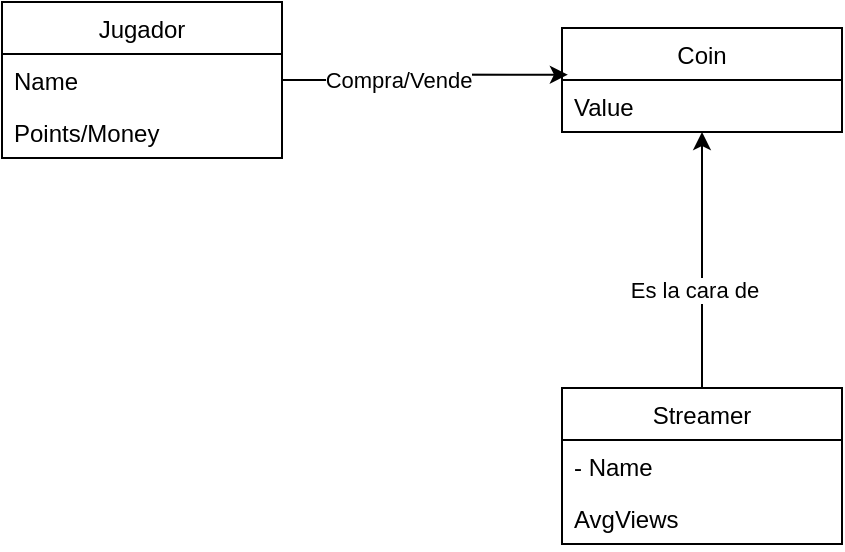<mxfile version="20.5.3" type="github">
  <diagram id="C5RBs43oDa-KdzZeNtuy" name="Page-1">
    <mxGraphModel dx="1209" dy="642" grid="1" gridSize="10" guides="1" tooltips="1" connect="1" arrows="1" fold="1" page="1" pageScale="1" pageWidth="827" pageHeight="1169" math="0" shadow="0">
      <root>
        <mxCell id="WIyWlLk6GJQsqaUBKTNV-0" />
        <mxCell id="WIyWlLk6GJQsqaUBKTNV-1" parent="WIyWlLk6GJQsqaUBKTNV-0" />
        <mxCell id="2K-aFaQECm5oaSDsuQoG-22" style="edgeStyle=orthogonalEdgeStyle;rounded=0;orthogonalLoop=1;jettySize=auto;html=1;" edge="1" parent="WIyWlLk6GJQsqaUBKTNV-1" source="2K-aFaQECm5oaSDsuQoG-6" target="2K-aFaQECm5oaSDsuQoG-10">
          <mxGeometry relative="1" as="geometry" />
        </mxCell>
        <mxCell id="2K-aFaQECm5oaSDsuQoG-23" value="Es la cara de" style="edgeLabel;html=1;align=center;verticalAlign=middle;resizable=0;points=[];" vertex="1" connectable="0" parent="2K-aFaQECm5oaSDsuQoG-22">
          <mxGeometry x="-0.234" y="4" relative="1" as="geometry">
            <mxPoint as="offset" />
          </mxGeometry>
        </mxCell>
        <mxCell id="2K-aFaQECm5oaSDsuQoG-6" value="Streamer" style="swimlane;fontStyle=0;childLayout=stackLayout;horizontal=1;startSize=26;fillColor=none;horizontalStack=0;resizeParent=1;resizeParentMax=0;resizeLast=0;collapsible=1;marginBottom=0;" vertex="1" parent="WIyWlLk6GJQsqaUBKTNV-1">
          <mxGeometry x="340" y="280" width="140" height="78" as="geometry" />
        </mxCell>
        <mxCell id="2K-aFaQECm5oaSDsuQoG-7" value="- Name&#xa;" style="text;strokeColor=none;fillColor=none;align=left;verticalAlign=top;spacingLeft=4;spacingRight=4;overflow=hidden;rotatable=0;points=[[0,0.5],[1,0.5]];portConstraint=eastwest;" vertex="1" parent="2K-aFaQECm5oaSDsuQoG-6">
          <mxGeometry y="26" width="140" height="26" as="geometry" />
        </mxCell>
        <mxCell id="2K-aFaQECm5oaSDsuQoG-8" value="AvgViews" style="text;strokeColor=none;fillColor=none;align=left;verticalAlign=top;spacingLeft=4;spacingRight=4;overflow=hidden;rotatable=0;points=[[0,0.5],[1,0.5]];portConstraint=eastwest;" vertex="1" parent="2K-aFaQECm5oaSDsuQoG-6">
          <mxGeometry y="52" width="140" height="26" as="geometry" />
        </mxCell>
        <mxCell id="2K-aFaQECm5oaSDsuQoG-10" value="Coin" style="swimlane;fontStyle=0;childLayout=stackLayout;horizontal=1;startSize=26;fillColor=none;horizontalStack=0;resizeParent=1;resizeParentMax=0;resizeLast=0;collapsible=1;marginBottom=0;" vertex="1" parent="WIyWlLk6GJQsqaUBKTNV-1">
          <mxGeometry x="340" y="100" width="140" height="52" as="geometry" />
        </mxCell>
        <mxCell id="2K-aFaQECm5oaSDsuQoG-11" value="Value" style="text;strokeColor=none;fillColor=none;align=left;verticalAlign=top;spacingLeft=4;spacingRight=4;overflow=hidden;rotatable=0;points=[[0,0.5],[1,0.5]];portConstraint=eastwest;" vertex="1" parent="2K-aFaQECm5oaSDsuQoG-10">
          <mxGeometry y="26" width="140" height="26" as="geometry" />
        </mxCell>
        <mxCell id="2K-aFaQECm5oaSDsuQoG-28" style="edgeStyle=orthogonalEdgeStyle;rounded=0;orthogonalLoop=1;jettySize=auto;html=1;entryX=0.021;entryY=-0.103;entryDx=0;entryDy=0;entryPerimeter=0;" edge="1" parent="WIyWlLk6GJQsqaUBKTNV-1" source="2K-aFaQECm5oaSDsuQoG-24" target="2K-aFaQECm5oaSDsuQoG-11">
          <mxGeometry relative="1" as="geometry" />
        </mxCell>
        <mxCell id="2K-aFaQECm5oaSDsuQoG-29" value="Compra/Vende" style="edgeLabel;html=1;align=center;verticalAlign=middle;resizable=0;points=[];" vertex="1" connectable="0" parent="2K-aFaQECm5oaSDsuQoG-28">
          <mxGeometry x="-0.208" relative="1" as="geometry">
            <mxPoint as="offset" />
          </mxGeometry>
        </mxCell>
        <mxCell id="2K-aFaQECm5oaSDsuQoG-24" value="Jugador" style="swimlane;fontStyle=0;childLayout=stackLayout;horizontal=1;startSize=26;fillColor=none;horizontalStack=0;resizeParent=1;resizeParentMax=0;resizeLast=0;collapsible=1;marginBottom=0;" vertex="1" parent="WIyWlLk6GJQsqaUBKTNV-1">
          <mxGeometry x="60" y="87" width="140" height="78" as="geometry" />
        </mxCell>
        <mxCell id="2K-aFaQECm5oaSDsuQoG-25" value="Name" style="text;strokeColor=none;fillColor=none;align=left;verticalAlign=top;spacingLeft=4;spacingRight=4;overflow=hidden;rotatable=0;points=[[0,0.5],[1,0.5]];portConstraint=eastwest;" vertex="1" parent="2K-aFaQECm5oaSDsuQoG-24">
          <mxGeometry y="26" width="140" height="26" as="geometry" />
        </mxCell>
        <mxCell id="2K-aFaQECm5oaSDsuQoG-26" value="Points/Money" style="text;strokeColor=none;fillColor=none;align=left;verticalAlign=top;spacingLeft=4;spacingRight=4;overflow=hidden;rotatable=0;points=[[0,0.5],[1,0.5]];portConstraint=eastwest;" vertex="1" parent="2K-aFaQECm5oaSDsuQoG-24">
          <mxGeometry y="52" width="140" height="26" as="geometry" />
        </mxCell>
      </root>
    </mxGraphModel>
  </diagram>
</mxfile>
